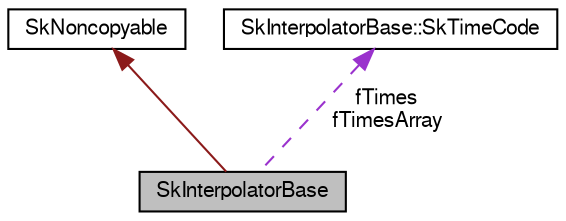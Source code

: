 digraph G
{
  edge [fontname="FreeSans",fontsize="10",labelfontname="FreeSans",labelfontsize="10"];
  node [fontname="FreeSans",fontsize="10",shape=record];
  Node1 [label="SkInterpolatorBase",height=0.2,width=0.4,color="black", fillcolor="grey75", style="filled" fontcolor="black"];
  Node2 -> Node1 [dir=back,color="firebrick4",fontsize="10",style="solid",fontname="FreeSans"];
  Node2 [label="SkNoncopyable",height=0.2,width=0.4,color="black", fillcolor="white", style="filled",URL="$class_sk_noncopyable.html"];
  Node3 -> Node1 [dir=back,color="darkorchid3",fontsize="10",style="dashed",label="fTimes\nfTimesArray",fontname="FreeSans"];
  Node3 [label="SkInterpolatorBase::SkTimeCode",height=0.2,width=0.4,color="black", fillcolor="white", style="filled",URL="$struct_sk_interpolator_base_1_1_sk_time_code.html"];
}
